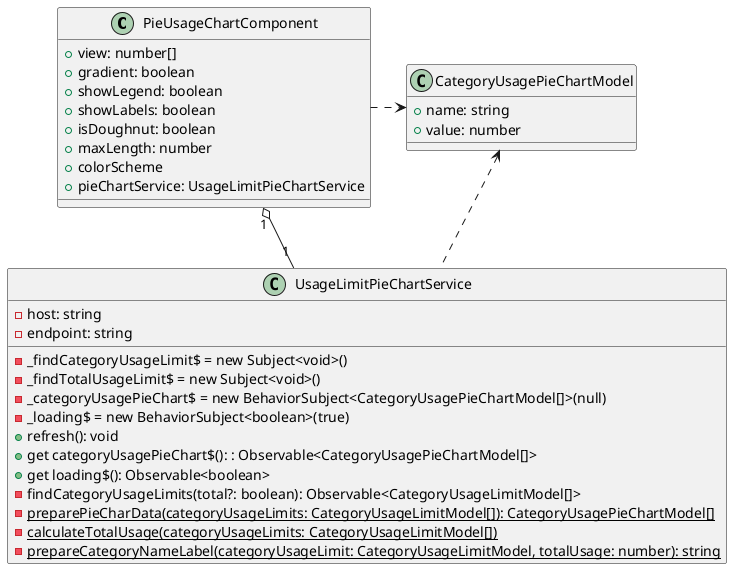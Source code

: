 @startuml
'https://plantuml.com/class-diagram

class PieUsageChartComponent {

    +view: number[]
    +gradient: boolean
    +showLegend: boolean
    +showLabels: boolean
    +isDoughnut: boolean
    +maxLength: number
    +colorScheme
    +pieChartService: UsageLimitPieChartService
}

class UsageLimitPieChartService {
    -host: string
    -endpoint: string
    -_findCategoryUsageLimit$ = new Subject<void>()
    -_findTotalUsageLimit$ = new Subject<void>()
    -_categoryUsagePieChart$ = new BehaviorSubject<CategoryUsagePieChartModel[]>(null)
    -_loading$ = new BehaviorSubject<boolean>(true)
    +refresh(): void
    +get categoryUsagePieChart$(): : Observable<CategoryUsagePieChartModel[]>
    +get loading$(): Observable<boolean>
    -findCategoryUsageLimits(total?: boolean): Observable<CategoryUsageLimitModel[]>
    -{static}preparePieCharData(categoryUsageLimits: CategoryUsageLimitModel[]): CategoryUsagePieChartModel[]
    -{static}calculateTotalUsage(categoryUsageLimits: CategoryUsageLimitModel[])
    -{static}prepareCategoryNameLabel(categoryUsageLimit: CategoryUsageLimitModel, totalUsage: number): string
}

class CategoryUsagePieChartModel {
  +name: string
  +value: number
}

PieUsageChartComponent "1" o-- "1" UsageLimitPieChartService
UsageLimitPieChartService .up.> CategoryUsagePieChartModel
PieUsageChartComponent .right.> CategoryUsagePieChartModel

@enduml